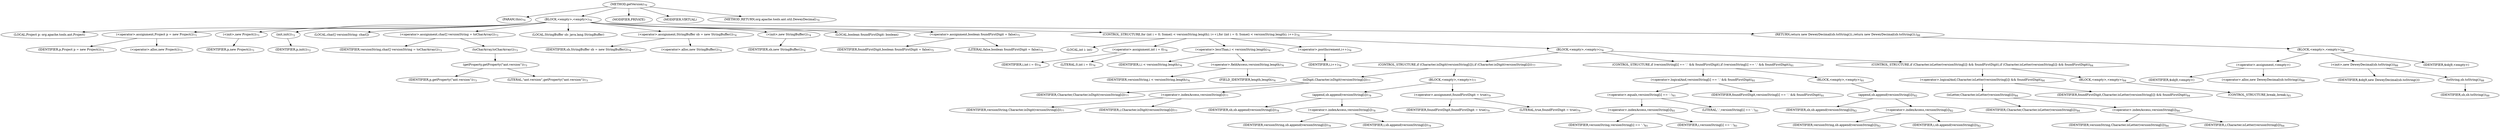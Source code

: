 digraph "getVersion" {  
"184" [label = <(METHOD,getVersion)<SUB>70</SUB>> ]
"185" [label = <(PARAM,this)<SUB>70</SUB>> ]
"186" [label = <(BLOCK,&lt;empty&gt;,&lt;empty&gt;)<SUB>70</SUB>> ]
"7" [label = <(LOCAL,Project p: org.apache.tools.ant.Project)> ]
"187" [label = <(&lt;operator&gt;.assignment,Project p = new Project())<SUB>71</SUB>> ]
"188" [label = <(IDENTIFIER,p,Project p = new Project())<SUB>71</SUB>> ]
"189" [label = <(&lt;operator&gt;.alloc,new Project())<SUB>71</SUB>> ]
"190" [label = <(&lt;init&gt;,new Project())<SUB>71</SUB>> ]
"6" [label = <(IDENTIFIER,p,new Project())<SUB>71</SUB>> ]
"191" [label = <(init,init())<SUB>72</SUB>> ]
"192" [label = <(IDENTIFIER,p,init())<SUB>72</SUB>> ]
"193" [label = <(LOCAL,char[] versionString: char[])> ]
"194" [label = <(&lt;operator&gt;.assignment,char[] versionString = toCharArray())<SUB>73</SUB>> ]
"195" [label = <(IDENTIFIER,versionString,char[] versionString = toCharArray())<SUB>73</SUB>> ]
"196" [label = <(toCharArray,toCharArray())<SUB>73</SUB>> ]
"197" [label = <(getProperty,getProperty(&quot;ant.version&quot;))<SUB>73</SUB>> ]
"198" [label = <(IDENTIFIER,p,getProperty(&quot;ant.version&quot;))<SUB>73</SUB>> ]
"199" [label = <(LITERAL,&quot;ant.version&quot;,getProperty(&quot;ant.version&quot;))<SUB>73</SUB>> ]
"9" [label = <(LOCAL,StringBuffer sb: java.lang.StringBuffer)> ]
"200" [label = <(&lt;operator&gt;.assignment,StringBuffer sb = new StringBuffer())<SUB>74</SUB>> ]
"201" [label = <(IDENTIFIER,sb,StringBuffer sb = new StringBuffer())<SUB>74</SUB>> ]
"202" [label = <(&lt;operator&gt;.alloc,new StringBuffer())<SUB>74</SUB>> ]
"203" [label = <(&lt;init&gt;,new StringBuffer())<SUB>74</SUB>> ]
"8" [label = <(IDENTIFIER,sb,new StringBuffer())<SUB>74</SUB>> ]
"204" [label = <(LOCAL,boolean foundFirstDigit: boolean)> ]
"205" [label = <(&lt;operator&gt;.assignment,boolean foundFirstDigit = false)<SUB>75</SUB>> ]
"206" [label = <(IDENTIFIER,foundFirstDigit,boolean foundFirstDigit = false)<SUB>75</SUB>> ]
"207" [label = <(LITERAL,false,boolean foundFirstDigit = false)<SUB>75</SUB>> ]
"208" [label = <(CONTROL_STRUCTURE,for (int i = 0; Some(i &lt; versionString.length); i++),for (int i = 0; Some(i &lt; versionString.length); i++))<SUB>76</SUB>> ]
"209" [label = <(LOCAL,int i: int)> ]
"210" [label = <(&lt;operator&gt;.assignment,int i = 0)<SUB>76</SUB>> ]
"211" [label = <(IDENTIFIER,i,int i = 0)<SUB>76</SUB>> ]
"212" [label = <(LITERAL,0,int i = 0)<SUB>76</SUB>> ]
"213" [label = <(&lt;operator&gt;.lessThan,i &lt; versionString.length)<SUB>76</SUB>> ]
"214" [label = <(IDENTIFIER,i,i &lt; versionString.length)<SUB>76</SUB>> ]
"215" [label = <(&lt;operator&gt;.fieldAccess,versionString.length)<SUB>76</SUB>> ]
"216" [label = <(IDENTIFIER,versionString,i &lt; versionString.length)<SUB>76</SUB>> ]
"217" [label = <(FIELD_IDENTIFIER,length,length)<SUB>76</SUB>> ]
"218" [label = <(&lt;operator&gt;.postIncrement,i++)<SUB>76</SUB>> ]
"219" [label = <(IDENTIFIER,i,i++)<SUB>76</SUB>> ]
"220" [label = <(BLOCK,&lt;empty&gt;,&lt;empty&gt;)<SUB>76</SUB>> ]
"221" [label = <(CONTROL_STRUCTURE,if (Character.isDigit(versionString[i])),if (Character.isDigit(versionString[i])))<SUB>77</SUB>> ]
"222" [label = <(isDigit,Character.isDigit(versionString[i]))<SUB>77</SUB>> ]
"223" [label = <(IDENTIFIER,Character,Character.isDigit(versionString[i]))<SUB>77</SUB>> ]
"224" [label = <(&lt;operator&gt;.indexAccess,versionString[i])<SUB>77</SUB>> ]
"225" [label = <(IDENTIFIER,versionString,Character.isDigit(versionString[i]))<SUB>77</SUB>> ]
"226" [label = <(IDENTIFIER,i,Character.isDigit(versionString[i]))<SUB>77</SUB>> ]
"227" [label = <(BLOCK,&lt;empty&gt;,&lt;empty&gt;)<SUB>77</SUB>> ]
"228" [label = <(append,sb.append(versionString[i]))<SUB>78</SUB>> ]
"229" [label = <(IDENTIFIER,sb,sb.append(versionString[i]))<SUB>78</SUB>> ]
"230" [label = <(&lt;operator&gt;.indexAccess,versionString[i])<SUB>78</SUB>> ]
"231" [label = <(IDENTIFIER,versionString,sb.append(versionString[i]))<SUB>78</SUB>> ]
"232" [label = <(IDENTIFIER,i,sb.append(versionString[i]))<SUB>78</SUB>> ]
"233" [label = <(&lt;operator&gt;.assignment,foundFirstDigit = true)<SUB>79</SUB>> ]
"234" [label = <(IDENTIFIER,foundFirstDigit,foundFirstDigit = true)<SUB>79</SUB>> ]
"235" [label = <(LITERAL,true,foundFirstDigit = true)<SUB>79</SUB>> ]
"236" [label = <(CONTROL_STRUCTURE,if (versionString[i] == '.' &amp;&amp; foundFirstDigit),if (versionString[i] == '.' &amp;&amp; foundFirstDigit))<SUB>81</SUB>> ]
"237" [label = <(&lt;operator&gt;.logicalAnd,versionString[i] == '.' &amp;&amp; foundFirstDigit)<SUB>81</SUB>> ]
"238" [label = <(&lt;operator&gt;.equals,versionString[i] == '.')<SUB>81</SUB>> ]
"239" [label = <(&lt;operator&gt;.indexAccess,versionString[i])<SUB>81</SUB>> ]
"240" [label = <(IDENTIFIER,versionString,versionString[i] == '.')<SUB>81</SUB>> ]
"241" [label = <(IDENTIFIER,i,versionString[i] == '.')<SUB>81</SUB>> ]
"242" [label = <(LITERAL,'.',versionString[i] == '.')<SUB>81</SUB>> ]
"243" [label = <(IDENTIFIER,foundFirstDigit,versionString[i] == '.' &amp;&amp; foundFirstDigit)<SUB>81</SUB>> ]
"244" [label = <(BLOCK,&lt;empty&gt;,&lt;empty&gt;)<SUB>81</SUB>> ]
"245" [label = <(append,sb.append(versionString[i]))<SUB>82</SUB>> ]
"246" [label = <(IDENTIFIER,sb,sb.append(versionString[i]))<SUB>82</SUB>> ]
"247" [label = <(&lt;operator&gt;.indexAccess,versionString[i])<SUB>82</SUB>> ]
"248" [label = <(IDENTIFIER,versionString,sb.append(versionString[i]))<SUB>82</SUB>> ]
"249" [label = <(IDENTIFIER,i,sb.append(versionString[i]))<SUB>82</SUB>> ]
"250" [label = <(CONTROL_STRUCTURE,if (Character.isLetter(versionString[i]) &amp;&amp; foundFirstDigit),if (Character.isLetter(versionString[i]) &amp;&amp; foundFirstDigit))<SUB>84</SUB>> ]
"251" [label = <(&lt;operator&gt;.logicalAnd,Character.isLetter(versionString[i]) &amp;&amp; foundFirstDigit)<SUB>84</SUB>> ]
"252" [label = <(isLetter,Character.isLetter(versionString[i]))<SUB>84</SUB>> ]
"253" [label = <(IDENTIFIER,Character,Character.isLetter(versionString[i]))<SUB>84</SUB>> ]
"254" [label = <(&lt;operator&gt;.indexAccess,versionString[i])<SUB>84</SUB>> ]
"255" [label = <(IDENTIFIER,versionString,Character.isLetter(versionString[i]))<SUB>84</SUB>> ]
"256" [label = <(IDENTIFIER,i,Character.isLetter(versionString[i]))<SUB>84</SUB>> ]
"257" [label = <(IDENTIFIER,foundFirstDigit,Character.isLetter(versionString[i]) &amp;&amp; foundFirstDigit)<SUB>84</SUB>> ]
"258" [label = <(BLOCK,&lt;empty&gt;,&lt;empty&gt;)<SUB>84</SUB>> ]
"259" [label = <(CONTROL_STRUCTURE,break;,break;)<SUB>85</SUB>> ]
"260" [label = <(RETURN,return new DeweyDecimal(sb.toString());,return new DeweyDecimal(sb.toString());)<SUB>88</SUB>> ]
"261" [label = <(BLOCK,&lt;empty&gt;,&lt;empty&gt;)<SUB>88</SUB>> ]
"262" [label = <(&lt;operator&gt;.assignment,&lt;empty&gt;)> ]
"263" [label = <(IDENTIFIER,$obj9,&lt;empty&gt;)> ]
"264" [label = <(&lt;operator&gt;.alloc,new DeweyDecimal(sb.toString()))<SUB>88</SUB>> ]
"265" [label = <(&lt;init&gt;,new DeweyDecimal(sb.toString()))<SUB>88</SUB>> ]
"266" [label = <(IDENTIFIER,$obj9,new DeweyDecimal(sb.toString()))> ]
"267" [label = <(toString,sb.toString())<SUB>88</SUB>> ]
"268" [label = <(IDENTIFIER,sb,sb.toString())<SUB>88</SUB>> ]
"269" [label = <(IDENTIFIER,$obj9,&lt;empty&gt;)> ]
"270" [label = <(MODIFIER,PRIVATE)> ]
"271" [label = <(MODIFIER,VIRTUAL)> ]
"272" [label = <(METHOD_RETURN,org.apache.tools.ant.util.DeweyDecimal)<SUB>70</SUB>> ]
  "184" -> "185" 
  "184" -> "186" 
  "184" -> "270" 
  "184" -> "271" 
  "184" -> "272" 
  "186" -> "7" 
  "186" -> "187" 
  "186" -> "190" 
  "186" -> "191" 
  "186" -> "193" 
  "186" -> "194" 
  "186" -> "9" 
  "186" -> "200" 
  "186" -> "203" 
  "186" -> "204" 
  "186" -> "205" 
  "186" -> "208" 
  "186" -> "260" 
  "187" -> "188" 
  "187" -> "189" 
  "190" -> "6" 
  "191" -> "192" 
  "194" -> "195" 
  "194" -> "196" 
  "196" -> "197" 
  "197" -> "198" 
  "197" -> "199" 
  "200" -> "201" 
  "200" -> "202" 
  "203" -> "8" 
  "205" -> "206" 
  "205" -> "207" 
  "208" -> "209" 
  "208" -> "210" 
  "208" -> "213" 
  "208" -> "218" 
  "208" -> "220" 
  "210" -> "211" 
  "210" -> "212" 
  "213" -> "214" 
  "213" -> "215" 
  "215" -> "216" 
  "215" -> "217" 
  "218" -> "219" 
  "220" -> "221" 
  "220" -> "236" 
  "220" -> "250" 
  "221" -> "222" 
  "221" -> "227" 
  "222" -> "223" 
  "222" -> "224" 
  "224" -> "225" 
  "224" -> "226" 
  "227" -> "228" 
  "227" -> "233" 
  "228" -> "229" 
  "228" -> "230" 
  "230" -> "231" 
  "230" -> "232" 
  "233" -> "234" 
  "233" -> "235" 
  "236" -> "237" 
  "236" -> "244" 
  "237" -> "238" 
  "237" -> "243" 
  "238" -> "239" 
  "238" -> "242" 
  "239" -> "240" 
  "239" -> "241" 
  "244" -> "245" 
  "245" -> "246" 
  "245" -> "247" 
  "247" -> "248" 
  "247" -> "249" 
  "250" -> "251" 
  "250" -> "258" 
  "251" -> "252" 
  "251" -> "257" 
  "252" -> "253" 
  "252" -> "254" 
  "254" -> "255" 
  "254" -> "256" 
  "258" -> "259" 
  "260" -> "261" 
  "261" -> "262" 
  "261" -> "265" 
  "261" -> "269" 
  "262" -> "263" 
  "262" -> "264" 
  "265" -> "266" 
  "265" -> "267" 
  "267" -> "268" 
}
